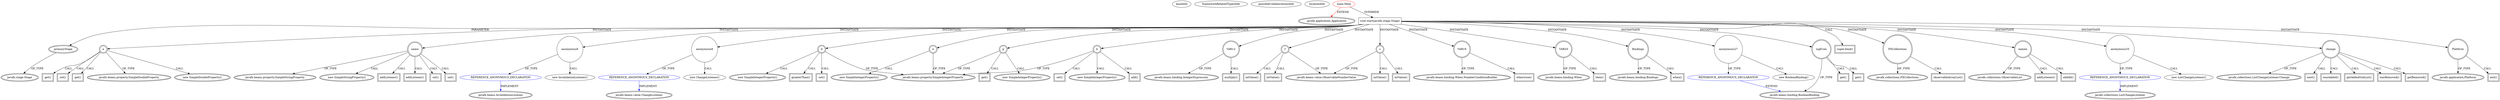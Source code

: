 digraph {
baseInfo[graphId=1387,category="extension_graph",isAnonymous=false,possibleRelation=true]
frameworkRelatedTypesInfo[0="javafx.application.Application"]
possibleCollaborationsInfo[0="1387~OVERRIDING_METHOD_DECLARATION-INSTANTIATION-~javafx.application.Application ~javafx.collections.ListChangeListener ~false~true",1="1387~OVERRIDING_METHOD_DECLARATION-INSTANTIATION-~javafx.application.Application ~javafx.beans.value.ChangeListener ~false~true",2="1387~OVERRIDING_METHOD_DECLARATION-INSTANTIATION-~javafx.application.Application ~javafx.beans.binding.BooleanBinding ~false~true",3="1387~OVERRIDING_METHOD_DECLARATION-INSTANTIATION-~javafx.application.Application ~javafx.beans.InvalidationListener ~false~true"]
locationInfo[projectName="Striix-ChiroLedenlijst",filePath="/Striix-ChiroLedenlijst/ChiroLedenlijst-master/Main/src/main/Main.java",contextSignature="Main",graphId="1387"]
0[label="main.Main",vertexType="ROOT_CLIENT_CLASS_DECLARATION",isFrameworkType=false,color=red]
1[label="javafx.application.Application",vertexType="FRAMEWORK_CLASS_TYPE",isFrameworkType=true,peripheries=2]
2[label="void start(javafx.stage.Stage)",vertexType="OVERRIDING_METHOD_DECLARATION",isFrameworkType=false,shape=box]
3[label="primaryStage",vertexType="PARAMETER_DECLARATION",isFrameworkType=true,peripheries=2]
4[label="javafx.stage.Stage",vertexType="FRAMEWORK_CLASS_TYPE",isFrameworkType=true,peripheries=2]
6[label="a",vertexType="VARIABLE_EXPRESION",isFrameworkType=true,peripheries=2,shape=circle]
7[label="javafx.beans.property.SimpleDoubleProperty",vertexType="FRAMEWORK_CLASS_TYPE",isFrameworkType=true,peripheries=2]
5[label="new SimpleDoubleProperty()",vertexType="CONSTRUCTOR_CALL",isFrameworkType=true,peripheries=2]
9[label="get()",vertexType="INSIDE_CALL",isFrameworkType=true,peripheries=2,shape=box]
11[label="set()",vertexType="INSIDE_CALL",isFrameworkType=true,peripheries=2,shape=box]
13[label="get()",vertexType="INSIDE_CALL",isFrameworkType=true,peripheries=2,shape=box]
15[label="name",vertexType="VARIABLE_EXPRESION",isFrameworkType=true,peripheries=2,shape=circle]
16[label="javafx.beans.property.SimpleStringProperty",vertexType="FRAMEWORK_CLASS_TYPE",isFrameworkType=true,peripheries=2]
14[label="new SimpleStringProperty()",vertexType="CONSTRUCTOR_CALL",isFrameworkType=true,peripheries=2]
18[label="addListener()",vertexType="INSIDE_CALL",isFrameworkType=true,peripheries=2,shape=box]
20[label="anonymous6",vertexType="VARIABLE_EXPRESION",isFrameworkType=false,shape=circle]
21[label="REFERENCE_ANONYMOUS_DECLARATION",vertexType="REFERENCE_ANONYMOUS_DECLARATION",isFrameworkType=false,color=blue]
22[label="javafx.beans.InvalidationListener",vertexType="FRAMEWORK_INTERFACE_TYPE",isFrameworkType=true,peripheries=2]
19[label="new InvalidationListener()",vertexType="CONSTRUCTOR_CALL",isFrameworkType=false]
24[label="addListener()",vertexType="INSIDE_CALL",isFrameworkType=true,peripheries=2,shape=box]
26[label="anonymous8",vertexType="VARIABLE_EXPRESION",isFrameworkType=false,shape=circle]
27[label="REFERENCE_ANONYMOUS_DECLARATION",vertexType="REFERENCE_ANONYMOUS_DECLARATION",isFrameworkType=false,color=blue]
28[label="javafx.beans.value.ChangeListener",vertexType="FRAMEWORK_INTERFACE_TYPE",isFrameworkType=true,peripheries=2]
25[label="new ChangeListener()",vertexType="CONSTRUCTOR_CALL",isFrameworkType=false]
30[label="set()",vertexType="INSIDE_CALL",isFrameworkType=true,peripheries=2,shape=box]
32[label="set()",vertexType="INSIDE_CALL",isFrameworkType=true,peripheries=2,shape=box]
34[label="b",vertexType="VARIABLE_EXPRESION",isFrameworkType=true,peripheries=2,shape=circle]
35[label="javafx.beans.property.SimpleIntegerProperty",vertexType="FRAMEWORK_CLASS_TYPE",isFrameworkType=true,peripheries=2]
33[label="new SimpleIntegerProperty()",vertexType="CONSTRUCTOR_CALL",isFrameworkType=true,peripheries=2]
36[label="VAR12",vertexType="VARIABLE_EXPRESION",isFrameworkType=true,peripheries=2,shape=circle]
38[label="javafx.beans.binding.IntegerExpression",vertexType="FRAMEWORK_CLASS_TYPE",isFrameworkType=true,peripheries=2]
37[label="multiply()",vertexType="INSIDE_CALL",isFrameworkType=true,peripheries=2,shape=box]
40[label="add()",vertexType="INSIDE_CALL",isFrameworkType=true,peripheries=2,shape=box]
41[label="c",vertexType="VARIABLE_EXPRESION",isFrameworkType=true,peripheries=2,shape=circle]
43[label="javafx.beans.value.ObservableNumberValue",vertexType="FRAMEWORK_INTERFACE_TYPE",isFrameworkType=true,peripheries=2]
42[label="intValue()",vertexType="INSIDE_CALL",isFrameworkType=true,peripheries=2,shape=box]
45[label="set()",vertexType="INSIDE_CALL",isFrameworkType=true,peripheries=2,shape=box]
47[label="intValue()",vertexType="INSIDE_CALL",isFrameworkType=true,peripheries=2,shape=box]
49[label="d",vertexType="VARIABLE_EXPRESION",isFrameworkType=true,peripheries=2,shape=circle]
48[label="new SimpleIntegerProperty()",vertexType="CONSTRUCTOR_CALL",isFrameworkType=true,peripheries=2]
52[label="e",vertexType="VARIABLE_EXPRESION",isFrameworkType=true,peripheries=2,shape=circle]
51[label="new SimpleIntegerProperty()",vertexType="CONSTRUCTOR_CALL",isFrameworkType=true,peripheries=2]
54[label="VAR19",vertexType="VARIABLE_EXPRESION",isFrameworkType=true,peripheries=2,shape=circle]
56[label="javafx.beans.binding.When.NumberConditionBuilder",vertexType="FRAMEWORK_CLASS_TYPE",isFrameworkType=true,peripheries=2]
55[label="otherwise()",vertexType="INSIDE_CALL",isFrameworkType=true,peripheries=2,shape=box]
57[label="VAR20",vertexType="VARIABLE_EXPRESION",isFrameworkType=true,peripheries=2,shape=circle]
59[label="javafx.beans.binding.When",vertexType="FRAMEWORK_CLASS_TYPE",isFrameworkType=true,peripheries=2]
58[label="then()",vertexType="INSIDE_CALL",isFrameworkType=true,peripheries=2,shape=box]
60[label="Bindings",vertexType="VARIABLE_EXPRESION",isFrameworkType=true,peripheries=2,shape=circle]
62[label="javafx.beans.binding.Bindings",vertexType="FRAMEWORK_CLASS_TYPE",isFrameworkType=true,peripheries=2]
61[label="when()",vertexType="INSIDE_CALL",isFrameworkType=true,peripheries=2,shape=box]
64[label="greaterThan()",vertexType="INSIDE_CALL",isFrameworkType=true,peripheries=2,shape=box]
65[label="f",vertexType="VARIABLE_EXPRESION",isFrameworkType=true,peripheries=2,shape=circle]
66[label="intValue()",vertexType="INSIDE_CALL",isFrameworkType=true,peripheries=2,shape=box]
69[label="set()",vertexType="INSIDE_CALL",isFrameworkType=true,peripheries=2,shape=box]
71[label="intValue()",vertexType="INSIDE_CALL",isFrameworkType=true,peripheries=2,shape=box]
73[label="g",vertexType="VARIABLE_EXPRESION",isFrameworkType=true,peripheries=2,shape=circle]
72[label="new SimpleIntegerProperty()",vertexType="CONSTRUCTOR_CALL",isFrameworkType=true,peripheries=2]
76[label="anonymous27",vertexType="VARIABLE_EXPRESION",isFrameworkType=false,shape=circle]
77[label="REFERENCE_ANONYMOUS_DECLARATION",vertexType="REFERENCE_ANONYMOUS_DECLARATION",isFrameworkType=false,color=blue]
78[label="javafx.beans.binding.BooleanBinding",vertexType="FRAMEWORK_CLASS_TYPE",isFrameworkType=true,peripheries=2]
75[label="new BooleanBinding()",vertexType="CONSTRUCTOR_CALL",isFrameworkType=false]
79[label="super.bind()",vertexType="SUPER_CALL",isFrameworkType=true,peripheries=2,shape=box]
81[label="get()",vertexType="INSIDE_CALL",isFrameworkType=true,peripheries=2,shape=box]
82[label="isgEven",vertexType="VARIABLE_EXPRESION",isFrameworkType=true,peripheries=2,shape=circle]
83[label="get()",vertexType="INSIDE_CALL",isFrameworkType=true,peripheries=2,shape=box]
86[label="get()",vertexType="INSIDE_CALL",isFrameworkType=true,peripheries=2,shape=box]
87[label="FXCollections",vertexType="VARIABLE_EXPRESION",isFrameworkType=true,peripheries=2,shape=circle]
89[label="javafx.collections.FXCollections",vertexType="FRAMEWORK_CLASS_TYPE",isFrameworkType=true,peripheries=2]
88[label="observableArrayList()",vertexType="INSIDE_CALL",isFrameworkType=true,peripheries=2,shape=box]
90[label="namen",vertexType="VARIABLE_EXPRESION",isFrameworkType=true,peripheries=2,shape=circle]
92[label="javafx.collections.ObservableList",vertexType="FRAMEWORK_INTERFACE_TYPE",isFrameworkType=true,peripheries=2]
91[label="addListener()",vertexType="INSIDE_CALL",isFrameworkType=true,peripheries=2,shape=box]
94[label="anonymous33",vertexType="VARIABLE_EXPRESION",isFrameworkType=false,shape=circle]
95[label="REFERENCE_ANONYMOUS_DECLARATION",vertexType="REFERENCE_ANONYMOUS_DECLARATION",isFrameworkType=false,color=blue]
96[label="javafx.collections.ListChangeListener",vertexType="FRAMEWORK_INTERFACE_TYPE",isFrameworkType=true,peripheries=2]
93[label="new ListChangeListener()",vertexType="CONSTRUCTOR_CALL",isFrameworkType=false]
97[label="change",vertexType="VARIABLE_EXPRESION",isFrameworkType=true,peripheries=2,shape=circle]
99[label="javafx.collections.ListChangeListener.Change",vertexType="FRAMEWORK_CLASS_TYPE",isFrameworkType=true,peripheries=2]
98[label="next()",vertexType="INSIDE_CALL",isFrameworkType=true,peripheries=2,shape=box]
101[label="wasAdded()",vertexType="INSIDE_CALL",isFrameworkType=true,peripheries=2,shape=box]
103[label="getAddedSubList()",vertexType="INSIDE_CALL",isFrameworkType=true,peripheries=2,shape=box]
105[label="wasRemoved()",vertexType="INSIDE_CALL",isFrameworkType=true,peripheries=2,shape=box]
107[label="getRemoved()",vertexType="INSIDE_CALL",isFrameworkType=true,peripheries=2,shape=box]
109[label="addAll()",vertexType="INSIDE_CALL",isFrameworkType=true,peripheries=2,shape=box]
110[label="Platform",vertexType="VARIABLE_EXPRESION",isFrameworkType=true,peripheries=2,shape=circle]
112[label="javafx.application.Platform",vertexType="FRAMEWORK_CLASS_TYPE",isFrameworkType=true,peripheries=2]
111[label="exit()",vertexType="INSIDE_CALL",isFrameworkType=true,peripheries=2,shape=box]
0->1[label="EXTEND",color=red]
0->2[label="OVERRIDE"]
3->4[label="OF_TYPE"]
2->3[label="PARAMETER"]
2->6[label="INSTANTIATE"]
6->7[label="OF_TYPE"]
6->5[label="CALL"]
6->9[label="CALL"]
6->11[label="CALL"]
6->13[label="CALL"]
2->15[label="INSTANTIATE"]
15->16[label="OF_TYPE"]
15->14[label="CALL"]
15->18[label="CALL"]
2->20[label="INSTANTIATE"]
21->22[label="IMPLEMENT",color=blue]
20->21[label="OF_TYPE"]
20->19[label="CALL"]
15->24[label="CALL"]
2->26[label="INSTANTIATE"]
27->28[label="IMPLEMENT",color=blue]
26->27[label="OF_TYPE"]
26->25[label="CALL"]
15->30[label="CALL"]
15->32[label="CALL"]
2->34[label="INSTANTIATE"]
34->35[label="OF_TYPE"]
34->33[label="CALL"]
2->36[label="INSTANTIATE"]
36->38[label="OF_TYPE"]
36->37[label="CALL"]
34->40[label="CALL"]
2->41[label="INSTANTIATE"]
41->43[label="OF_TYPE"]
41->42[label="CALL"]
34->45[label="CALL"]
41->47[label="CALL"]
2->49[label="INSTANTIATE"]
49->35[label="OF_TYPE"]
49->48[label="CALL"]
2->52[label="INSTANTIATE"]
52->35[label="OF_TYPE"]
52->51[label="CALL"]
2->54[label="INSTANTIATE"]
54->56[label="OF_TYPE"]
54->55[label="CALL"]
2->57[label="INSTANTIATE"]
57->59[label="OF_TYPE"]
57->58[label="CALL"]
2->60[label="INSTANTIATE"]
60->62[label="OF_TYPE"]
60->61[label="CALL"]
49->64[label="CALL"]
2->65[label="INSTANTIATE"]
65->43[label="OF_TYPE"]
65->66[label="CALL"]
49->69[label="CALL"]
65->71[label="CALL"]
2->73[label="INSTANTIATE"]
73->35[label="OF_TYPE"]
73->72[label="CALL"]
2->76[label="INSTANTIATE"]
77->78[label="EXTEND",color=blue]
76->77[label="OF_TYPE"]
76->75[label="CALL"]
2->79[label="CALL"]
73->81[label="CALL"]
2->82[label="INSTANTIATE"]
82->78[label="OF_TYPE"]
82->83[label="CALL"]
82->86[label="CALL"]
2->87[label="INSTANTIATE"]
87->89[label="OF_TYPE"]
87->88[label="CALL"]
2->90[label="INSTANTIATE"]
90->92[label="OF_TYPE"]
90->91[label="CALL"]
2->94[label="INSTANTIATE"]
95->96[label="IMPLEMENT",color=blue]
94->95[label="OF_TYPE"]
94->93[label="CALL"]
2->97[label="INSTANTIATE"]
97->99[label="OF_TYPE"]
97->98[label="CALL"]
97->101[label="CALL"]
97->103[label="CALL"]
97->105[label="CALL"]
97->107[label="CALL"]
90->109[label="CALL"]
2->110[label="INSTANTIATE"]
110->112[label="OF_TYPE"]
110->111[label="CALL"]
}
